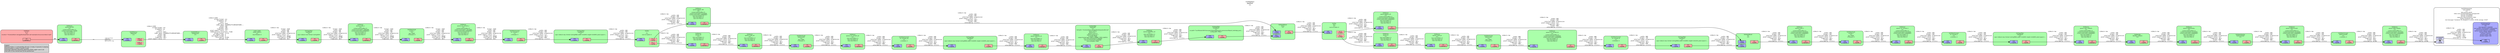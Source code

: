 digraph pipeline {
  rankdir=LR;
  fontname="sans";
  fontsize="10";
  labelloc=t;
  nodesep=.1;
  ranksep=.2;
  label="<GstPipeline>\npipeline0\n[>]";
  node [style="filled,rounded", shape=box, fontsize="9", fontname="sans", margin="0.0,0.0"];
  edge [labelfontsize="6", fontsize="9", fontname="monospace"];
  
  legend [
    pos="0,0!",
    margin="0.05,0.05",
    style="filled",
    label="Legend\lElement-States: [~] void-pending, [0] null, [-] ready, [=] paused, [>] playing\lPad-Activation: [-] none, [>] push, [<] pull\lPad-Flags: [b]locked, [f]lushing, [b]locking, [E]OS; upper-case is set\lPad-Task: [T] has started task, [t] has paused task\l",
  ];
  subgraph cluster_capsfilter4_0x9f42ed0 {
    fontname="Bitstream Vera Sans";
    fontsize="8";
    style="filled,rounded";
    color=black;
    label="GstCapsFilter\ncapsfilter4\n[>]\ncaps=video/x-raw, format=(string)RGB, width=(int)640, height=(int)640, pixel-aspect-r…";
    subgraph cluster_capsfilter4_0x9f42ed0_sink {
      label="";
      style="invis";
      capsfilter4_0x9f42ed0_sink_0x9f2d570 [color=black, fillcolor="#aaaaff", label="sink\n[>][bfb]", height="0.2", style="filled,solid"];
    }

    subgraph cluster_capsfilter4_0x9f42ed0_src {
      label="";
      style="invis";
      capsfilter4_0x9f42ed0_src_0x9f2d7c0 [color=black, fillcolor="#ffaaaa", label="src\n[>][bfb]", height="0.2", style="filled,solid"];
    }

    capsfilter4_0x9f42ed0_sink_0x9f2d570 -> capsfilter4_0x9f42ed0_src_0x9f2d7c0 [style="invis"];
    fillcolor="#aaffaa";
  }

  capsfilter4_0x9f42ed0_src_0x9f2d7c0 -> queue_user_callback_0x9f01030_sink_0x9f0dc70 [label="video/x-raw\l               width: 640\l              height: 640\l      interlace-mode: progressive\l  pixel-aspect-ratio: 1/1\l           framerate: 30/1\l              format: RGB\l         colorimetry: 1:1:5:1\l"]
  subgraph cluster_capsfilter3_0x9f42b90 {
    fontname="Bitstream Vera Sans";
    fontsize="8";
    style="filled,rounded";
    color=black;
    label="GstCapsFilter\ncapsfilter3\n[>]\ncaps=video/x-raw, format=(string)RGB, width=(int)800, height=(int)320, pixel-aspect-r…";
    subgraph cluster_capsfilter3_0x9f42b90_sink {
      label="";
      style="invis";
      capsfilter3_0x9f42b90_sink_0x9f2d0d0 [color=black, fillcolor="#aaaaff", label="sink\n[>][bfb]", height="0.2", style="filled,solid"];
    }

    subgraph cluster_capsfilter3_0x9f42b90_src {
      label="";
      style="invis";
      capsfilter3_0x9f42b90_src_0x9f2d320 [color=black, fillcolor="#ffaaaa", label="src\n[>][bfb]", height="0.2", style="filled,solid"];
    }

    capsfilter3_0x9f42b90_sink_0x9f2d0d0 -> capsfilter3_0x9f42b90_src_0x9f2d320 [style="invis"];
    fillcolor="#aaffaa";
  }

  capsfilter3_0x9f42b90_src_0x9f2d320 -> hm_0x9ed82c0_sink_1_0x9efa760 [label="video/x-raw\l               width: 800\l              height: 320\l      interlace-mode: progressive\l  pixel-aspect-ratio: 1/1\l           framerate: 30/1\l              format: RGB\l         colorimetry: 1:1:5:1\l"]
  subgraph cluster_capsfilter2_0x9f42850 {
    fontname="Bitstream Vera Sans";
    fontsize="8";
    style="filled,rounded";
    color=black;
    label="GstCapsFilter\ncapsfilter2\n[>]\ncaps=video/x-raw, format=(string)RGB, width=(int)640, height=(int)640, pixel-aspect-r…";
    subgraph cluster_capsfilter2_0x9f42850_sink {
      label="";
      style="invis";
      capsfilter2_0x9f42850_sink_0x9f2cc30 [color=black, fillcolor="#aaaaff", label="sink\n[>][bfb]", height="0.2", style="filled,solid"];
    }

    subgraph cluster_capsfilter2_0x9f42850_src {
      label="";
      style="invis";
      capsfilter2_0x9f42850_src_0x9f2ce80 [color=black, fillcolor="#ffaaaa", label="src\n[>][bfb]", height="0.2", style="filled,solid"];
    }

    capsfilter2_0x9f42850_sink_0x9f2cc30 -> capsfilter2_0x9f42850_src_0x9f2ce80 [style="invis"];
    fillcolor="#aaffaa";
  }

  capsfilter2_0x9f42850_src_0x9f2ce80 -> queue_hailonet_od_0x9d35680_sink_0x9edeee0 [label="video/x-raw\l               width: 640\l              height: 640\l      interlace-mode: progressive\l  pixel-aspect-ratio: 1/1\l           framerate: 30/1\l              format: RGB\l         colorimetry: 1:1:5:1\l"]
  subgraph cluster_capsfilter1_0x9f42510 {
    fontname="Bitstream Vera Sans";
    fontsize="8";
    style="filled,rounded";
    color=black;
    label="GstCapsFilter\ncapsfilter1\n[>]\ncaps=video/x-raw, format=(string)RGB, width=(int)640, height=(int)640, pixel-aspect-r…";
    subgraph cluster_capsfilter1_0x9f42510_sink {
      label="";
      style="invis";
      capsfilter1_0x9f42510_sink_0x9f2c790 [color=black, fillcolor="#aaaaff", label="sink\n[>][bfb]", height="0.2", style="filled,solid"];
    }

    subgraph cluster_capsfilter1_0x9f42510_src {
      label="";
      style="invis";
      capsfilter1_0x9f42510_src_0x9f2c9e0 [color=black, fillcolor="#ffaaaa", label="src\n[>][bfb]", height="0.2", style="filled,solid"];
    }

    capsfilter1_0x9f42510_sink_0x9f2c790 -> capsfilter1_0x9f42510_src_0x9f2c9e0 [style="invis"];
    fillcolor="#aaffaa";
  }

  capsfilter1_0x9f42510_src_0x9f2c9e0 -> t_0x9eca000_sink_0x9ec0770 [label="video/x-raw\l               width: 640\l              height: 640\l      interlace-mode: progressive\l  pixel-aspect-ratio: 1/1\l           framerate: 30/1\l              format: RGB\l         colorimetry: 1:1:5:1\l"]
  subgraph cluster_capsfilter0_0x9f421d0 {
    fontname="Bitstream Vera Sans";
    fontsize="8";
    style="filled,rounded";
    color=black;
    label="GstCapsFilter\ncapsfilter0\n[>]\ncaps=video/x-raw, format=(string)I420";
    subgraph cluster_capsfilter0_0x9f421d0_sink {
      label="";
      style="invis";
      capsfilter0_0x9f421d0_sink_0x9f2c2f0 [color=black, fillcolor="#aaaaff", label="sink\n[>][bfb]", height="0.2", style="filled,solid"];
    }

    subgraph cluster_capsfilter0_0x9f421d0_src {
      label="";
      style="invis";
      capsfilter0_0x9f421d0_src_0x9f2c540 [color=black, fillcolor="#ffaaaa", label="src\n[>][bfb]", height="0.2", style="filled,solid"];
    }

    capsfilter0_0x9f421d0_sink_0x9f2c2f0 -> capsfilter0_0x9f421d0_src_0x9f2c540 [style="invis"];
    fillcolor="#aaffaa";
  }

  capsfilter0_0x9f421d0_src_0x9f2c540 -> queue_scale_1_0x9d34480_sink_0x9d312f0 [label="video/x-raw\l              format: I420\l               width: 640\l              height: 360\l      interlace-mode: progressive\l  pixel-aspect-ratio: 1/1\l         chroma-site: mpeg2\l         colorimetry: bt709\l           framerate: 30/1\l"]
  subgraph cluster_hailo_display_0x9f3c180 {
    fontname="Bitstream Vera Sans";
    fontsize="8";
    style="filled,rounded";
    color=black;
    label="GstFPSDisplaySink\nhailo_display\n[>]\ntext-overlay=FALSE\nvideo-sink=(GstXvImageSink) xvimagesink0\nmax-fps=33.549904\nmin-fps=29.964204\nsignal-fps-measurements=TRUE\nframes-rendered=100\nlast-message=\"rendered: 95, dropped: 0, current: 29.98, average: 30.60\"";
    subgraph cluster_hailo_display_0x9f3c180_sink {
      label="";
      style="invis";
      _proxypad0_0x9f40050 [color=black, fillcolor="#ddddff", label="proxypad0\n[>][bfb]", height="0.2", style="filled,solid"];
    hailo_display_0x9f3c180_sink_0x9f3e050 -> _proxypad0_0x9f40050 [style=dashed, minlen=0]
      hailo_display_0x9f3c180_sink_0x9f3e050 [color=black, fillcolor="#ddddff", label="sink\n[>][bfb]", height="0.2", style="filled,solid"];
    }

    fillcolor="#ffffff";
    subgraph cluster_xvimagesink0_0x9f383d0 {
      fontname="Bitstream Vera Sans";
      fontsize="8";
      style="filled,rounded";
      color=black;
      label="GstXvImageSink\nxvimagesink0\n[>]\nmax-lateness=5000000\nlast-sample=((GstSample*) 0x9cee250)\nprocessing-deadline=15000000\ndevice-name=\"glamor textured video\"\ndouble-buffer=FALSE\ncolorkey=526352\nwindow-width=640\nwindow-height=640";
      subgraph cluster_xvimagesink0_0x9f383d0_sink {
        label="";
        style="invis";
        xvimagesink0_0x9f383d0_sink_0x9f2c0a0 [color=black, fillcolor="#aaaaff", label="sink\n[>][bfb]", height="0.2", style="filled,solid"];
      }

      fillcolor="#aaaaff";
    }

    _proxypad0_0x9f40050 -> xvimagesink0_0x9f383d0_sink_0x9f2c0a0 [label="video/x-raw\l               width: 640\l              height: 640\l      interlace-mode: progressive\l  pixel-aspect-ratio: 1/1\l           framerate: 30/1\l              format: YV12\l         colorimetry: bt709\l"]
  }

  subgraph cluster_queue_hailo_display_0x9f01930 {
    fontname="Bitstream Vera Sans";
    fontsize="8";
    style="filled,rounded";
    color=black;
    label="GstQueue\nqueue_hailo_display\n[>]\ncurrent-level-buffers=5\ncurrent-level-bytes=3072000\ncurrent-level-time=166666667\nmax-size-buffers=5\nmax-size-bytes=0\nmax-size-time=0";
    subgraph cluster_queue_hailo_display_0x9f01930_sink {
      label="";
      style="invis";
      queue_hailo_display_0x9f01930_sink_0x9f19a70 [color=black, fillcolor="#aaaaff", label="sink\n[>][bfb]", height="0.2", style="filled,solid"];
    }

    subgraph cluster_queue_hailo_display_0x9f01930_src {
      label="";
      style="invis";
      queue_hailo_display_0x9f01930_src_0x9f19cc0 [color=black, fillcolor="#ffaaaa", label="src\n[>][bfb][T]", height="0.2", style="filled,solid"];
    }

    queue_hailo_display_0x9f01930_sink_0x9f19a70 -> queue_hailo_display_0x9f01930_src_0x9f19cc0 [style="invis"];
    fillcolor="#aaffaa";
  }

  queue_hailo_display_0x9f01930_src_0x9f19cc0 -> hailo_display_0x9f3c180_sink_0x9f3e050 [label="video/x-raw\l               width: 640\l              height: 640\l      interlace-mode: progressive\l  pixel-aspect-ratio: 1/1\l           framerate: 30/1\l              format: YV12\l         colorimetry: bt709\l"]
  subgraph cluster_videoconvert0_0x9ebe870 {
    fontname="Bitstream Vera Sans";
    fontsize="8";
    style="filled,rounded";
    color=black;
    label="GstVideoConvert\nvideoconvert0\n[>]\nn-threads=3";
    subgraph cluster_videoconvert0_0x9ebe870_sink {
      label="";
      style="invis";
      videoconvert0_0x9ebe870_sink_0x9f195d0 [color=black, fillcolor="#aaaaff", label="sink\n[>][bfb]", height="0.2", style="filled,solid"];
    }

    subgraph cluster_videoconvert0_0x9ebe870_src {
      label="";
      style="invis";
      videoconvert0_0x9ebe870_src_0x9f19820 [color=black, fillcolor="#ffaaaa", label="src\n[>][bfb]", height="0.2", style="filled,solid"];
    }

    videoconvert0_0x9ebe870_sink_0x9f195d0 -> videoconvert0_0x9ebe870_src_0x9f19820 [style="invis"];
    fillcolor="#aaffaa";
  }

  videoconvert0_0x9ebe870_src_0x9f19820 -> queue_hailo_display_0x9f01930_sink_0x9f19a70 [label="video/x-raw\l               width: 640\l              height: 640\l      interlace-mode: progressive\l  pixel-aspect-ratio: 1/1\l           framerate: 30/1\l              format: YV12\l         colorimetry: bt709\l"]
  subgraph cluster_queue_videoconvert_0x9f01630 {
    fontname="Bitstream Vera Sans";
    fontsize="8";
    style="filled,rounded";
    color=black;
    label="GstQueue\nqueue_videoconvert\n[>]\ncurrent-level-buffers=5\ncurrent-level-bytes=6144000\ncurrent-level-time=166666667\nmax-size-buffers=5\nmax-size-bytes=0\nmax-size-time=0";
    subgraph cluster_queue_videoconvert_0x9f01630_sink {
      label="";
      style="invis";
      queue_videoconvert_0x9f01630_sink_0x9f19130 [color=black, fillcolor="#aaaaff", label="sink\n[>][bfb]", height="0.2", style="filled,solid"];
    }

    subgraph cluster_queue_videoconvert_0x9f01630_src {
      label="";
      style="invis";
      queue_videoconvert_0x9f01630_src_0x9f19380 [color=black, fillcolor="#ffaaaa", label="src\n[>][bfb][T]", height="0.2", style="filled,solid"];
    }

    queue_videoconvert_0x9f01630_sink_0x9f19130 -> queue_videoconvert_0x9f01630_src_0x9f19380 [style="invis"];
    fillcolor="#aaffaa";
  }

  queue_videoconvert_0x9f01630_src_0x9f19380 -> videoconvert0_0x9ebe870_sink_0x9f195d0 [label="video/x-raw\l               width: 640\l              height: 640\l      interlace-mode: progressive\l  pixel-aspect-ratio: 1/1\l           framerate: 30/1\l              format: RGB\l         colorimetry: 1:1:5:1\l"]
  subgraph cluster_hailooverlay0_0x9f26320 {
    fontname="Bitstream Vera Sans";
    fontsize="8";
    style="filled,rounded";
    color=black;
    label="GstHailoOverlay\nhailooverlay0\n[>]";
    subgraph cluster_hailooverlay0_0x9f26320_sink {
      label="";
      style="invis";
      hailooverlay0_0x9f26320_sink_0x9f18c90 [color=black, fillcolor="#aaaaff", label="sink\n[>][bfb]", height="0.2", style="filled,solid"];
    }

    subgraph cluster_hailooverlay0_0x9f26320_src {
      label="";
      style="invis";
      hailooverlay0_0x9f26320_src_0x9f18ee0 [color=black, fillcolor="#ffaaaa", label="src\n[>][bfb]", height="0.2", style="filled,solid"];
    }

    hailooverlay0_0x9f26320_sink_0x9f18c90 -> hailooverlay0_0x9f26320_src_0x9f18ee0 [style="invis"];
    fillcolor="#aaffaa";
  }

  hailooverlay0_0x9f26320_src_0x9f18ee0 -> queue_videoconvert_0x9f01630_sink_0x9f19130 [label="video/x-raw\l               width: 640\l              height: 640\l      interlace-mode: progressive\l  pixel-aspect-ratio: 1/1\l           framerate: 30/1\l              format: RGB\l         colorimetry: 1:1:5:1\l"]
  subgraph cluster_queue_hailooverlay_0x9f01330 {
    fontname="Bitstream Vera Sans";
    fontsize="8";
    style="filled,rounded";
    color=black;
    label="GstQueue\nqueue_hailooverlay\n[>]\ncurrent-level-buffers=5\ncurrent-level-bytes=6144000\ncurrent-level-time=166666667\nmax-size-buffers=5\nmax-size-bytes=0\nmax-size-time=0";
    subgraph cluster_queue_hailooverlay_0x9f01330_sink {
      label="";
      style="invis";
      queue_hailooverlay_0x9f01330_sink_0x9f187f0 [color=black, fillcolor="#aaaaff", label="sink\n[>][bfb]", height="0.2", style="filled,solid"];
    }

    subgraph cluster_queue_hailooverlay_0x9f01330_src {
      label="";
      style="invis";
      queue_hailooverlay_0x9f01330_src_0x9f18a40 [color=black, fillcolor="#ffaaaa", label="src\n[>][bfb][T]", height="0.2", style="filled,solid"];
    }

    queue_hailooverlay_0x9f01330_sink_0x9f187f0 -> queue_hailooverlay_0x9f01330_src_0x9f18a40 [style="invis"];
    fillcolor="#aaffaa";
  }

  queue_hailooverlay_0x9f01330_src_0x9f18a40 -> hailooverlay0_0x9f26320_sink_0x9f18c90 [label="video/x-raw\l               width: 640\l              height: 640\l      interlace-mode: progressive\l  pixel-aspect-ratio: 1/1\l           framerate: 30/1\l              format: RGB\l         colorimetry: 1:1:5:1\l"]
  subgraph cluster_identity_callback_0x9f1c140 {
    fontname="Bitstream Vera Sans";
    fontsize="8";
    style="filled,rounded";
    color=black;
    label="GstIdentity\nidentity_callback\n[>]";
    subgraph cluster_identity_callback_0x9f1c140_sink {
      label="";
      style="invis";
      identity_callback_0x9f1c140_sink_0x9f18350 [color=black, fillcolor="#aaaaff", label="sink\n[>][bfb]", height="0.2", style="filled,solid"];
    }

    subgraph cluster_identity_callback_0x9f1c140_src {
      label="";
      style="invis";
      identity_callback_0x9f1c140_src_0x9f185a0 [color=black, fillcolor="#ffaaaa", label="src\n[>][bfb]", height="0.2", style="filled,solid"];
    }

    identity_callback_0x9f1c140_sink_0x9f18350 -> identity_callback_0x9f1c140_src_0x9f185a0 [style="invis"];
    fillcolor="#aaffaa";
  }

  identity_callback_0x9f1c140_src_0x9f185a0 -> queue_hailooverlay_0x9f01330_sink_0x9f187f0 [label="video/x-raw\l               width: 640\l              height: 640\l      interlace-mode: progressive\l  pixel-aspect-ratio: 1/1\l           framerate: 30/1\l              format: RGB\l         colorimetry: 1:1:5:1\l"]
  subgraph cluster_queue_user_callback_0x9f01030 {
    fontname="Bitstream Vera Sans";
    fontsize="8";
    style="filled,rounded";
    color=black;
    label="GstQueue\nqueue_user_callback\n[>]\ncurrent-level-buffers=5\ncurrent-level-bytes=6144000\ncurrent-level-time=166666667\nmax-size-buffers=5\nmax-size-bytes=0\nmax-size-time=0";
    subgraph cluster_queue_user_callback_0x9f01030_sink {
      label="";
      style="invis";
      queue_user_callback_0x9f01030_sink_0x9f0dc70 [color=black, fillcolor="#aaaaff", label="sink\n[>][bfb]", height="0.2", style="filled,solid"];
    }

    subgraph cluster_queue_user_callback_0x9f01030_src {
      label="";
      style="invis";
      queue_user_callback_0x9f01030_src_0x9f18100 [color=black, fillcolor="#ffaaaa", label="src\n[>][bfb][T]", height="0.2", style="filled,solid"];
    }

    queue_user_callback_0x9f01030_sink_0x9f0dc70 -> queue_user_callback_0x9f01030_src_0x9f18100 [style="invis"];
    fillcolor="#aaffaa";
  }

  queue_user_callback_0x9f01030_src_0x9f18100 -> identity_callback_0x9f1c140_sink_0x9f18350 [label="video/x-raw\l               width: 640\l              height: 640\l      interlace-mode: progressive\l  pixel-aspect-ratio: 1/1\l           framerate: 30/1\l              format: RGB\l         colorimetry: 1:1:5:1\l"]
  subgraph cluster_src_convert_2_0x9ebe390 {
    fontname="Bitstream Vera Sans";
    fontsize="8";
    style="filled,rounded";
    color=black;
    label="GstVideoConvert\nsrc_convert_2\n[>]\nn-threads=3";
    subgraph cluster_src_convert_2_0x9ebe390_sink {
      label="";
      style="invis";
      src_convert_2_0x9ebe390_sink_0x9f0d7d0 [color=black, fillcolor="#aaaaff", label="sink\n[>][bfb]", height="0.2", style="filled,solid"];
    }

    subgraph cluster_src_convert_2_0x9ebe390_src {
      label="";
      style="invis";
      src_convert_2_0x9ebe390_src_0x9f0da20 [color=black, fillcolor="#ffaaaa", label="src\n[>][bfb]", height="0.2", style="filled,solid"];
    }

    src_convert_2_0x9ebe390_sink_0x9f0d7d0 -> src_convert_2_0x9ebe390_src_0x9f0da20 [style="invis"];
    fillcolor="#aaffaa";
  }

  src_convert_2_0x9ebe390_src_0x9f0da20 -> capsfilter4_0x9f42ed0_sink_0x9f2d570 [label="video/x-raw\l               width: 640\l              height: 640\l      interlace-mode: progressive\l  pixel-aspect-ratio: 1/1\l           framerate: 30/1\l              format: RGB\l         colorimetry: 1:1:5:1\l"]
  subgraph cluster_queue_src_convert_2_0x9f00d30 {
    fontname="Bitstream Vera Sans";
    fontsize="8";
    style="filled,rounded";
    color=black;
    label="GstQueue\nqueue_src_convert_2\n[>]\ncurrent-level-buffers=5\ncurrent-level-bytes=6144000\ncurrent-level-time=166666667\nmax-size-buffers=5\nmax-size-bytes=0\nmax-size-time=0";
    subgraph cluster_queue_src_convert_2_0x9f00d30_sink {
      label="";
      style="invis";
      queue_src_convert_2_0x9f00d30_sink_0x9f0d330 [color=black, fillcolor="#aaaaff", label="sink\n[>][bfb]", height="0.2", style="filled,solid"];
    }

    subgraph cluster_queue_src_convert_2_0x9f00d30_src {
      label="";
      style="invis";
      queue_src_convert_2_0x9f00d30_src_0x9f0d580 [color=black, fillcolor="#ffaaaa", label="src\n[>][bfb][T]", height="0.2", style="filled,solid"];
    }

    queue_src_convert_2_0x9f00d30_sink_0x9f0d330 -> queue_src_convert_2_0x9f00d30_src_0x9f0d580 [style="invis"];
    fillcolor="#aaffaa";
  }

  queue_src_convert_2_0x9f00d30_src_0x9f0d580 -> src_convert_2_0x9ebe390_sink_0x9f0d7d0 [label="video/x-raw\l               width: 640\l              height: 640\l      interlace-mode: progressive\l  pixel-aspect-ratio: 1/1\l           framerate: 30/1\l              format: RGB\l         colorimetry: 1:1:5:1\l"]
  subgraph cluster_vscale_2_0x9ebdeb0 {
    fontname="Bitstream Vera Sans";
    fontsize="8";
    style="filled,rounded";
    color=black;
    label="GstVideoScale\nvscale_2\n[>]\nqos=TRUE\nn-threads=2";
    subgraph cluster_vscale_2_0x9ebdeb0_sink {
      label="";
      style="invis";
      vscale_2_0x9ebdeb0_sink_0x9f0ce90 [color=black, fillcolor="#aaaaff", label="sink\n[>][bfb]", height="0.2", style="filled,solid"];
    }

    subgraph cluster_vscale_2_0x9ebdeb0_src {
      label="";
      style="invis";
      vscale_2_0x9ebdeb0_src_0x9f0d0e0 [color=black, fillcolor="#ffaaaa", label="src\n[>][bfb]", height="0.2", style="filled,solid"];
    }

    vscale_2_0x9ebdeb0_sink_0x9f0ce90 -> vscale_2_0x9ebdeb0_src_0x9f0d0e0 [style="invis"];
    fillcolor="#aaffaa";
  }

  vscale_2_0x9ebdeb0_src_0x9f0d0e0 -> queue_src_convert_2_0x9f00d30_sink_0x9f0d330 [label="video/x-raw\l               width: 640\l              height: 640\l      interlace-mode: progressive\l  pixel-aspect-ratio: 1/1\l           framerate: 30/1\l              format: RGB\l         colorimetry: 1:1:5:1\l"]
  subgraph cluster_queue_scale_2_0x9f00a30 {
    fontname="Bitstream Vera Sans";
    fontsize="8";
    style="filled,rounded";
    color=black;
    label="GstQueue\nqueue_scale_2\n[>]\ncurrent-level-buffers=5\ncurrent-level-bytes=6144000\ncurrent-level-time=166666667\nmax-size-buffers=5\nmax-size-bytes=0\nmax-size-time=0";
    subgraph cluster_queue_scale_2_0x9f00a30_sink {
      label="";
      style="invis";
      queue_scale_2_0x9f00a30_sink_0x9f0c9f0 [color=black, fillcolor="#aaaaff", label="sink\n[>][bfb]", height="0.2", style="filled,solid"];
    }

    subgraph cluster_queue_scale_2_0x9f00a30_src {
      label="";
      style="invis";
      queue_scale_2_0x9f00a30_src_0x9f0cc40 [color=black, fillcolor="#ffaaaa", label="src\n[>][bfb][T]", height="0.2", style="filled,solid"];
    }

    queue_scale_2_0x9f00a30_sink_0x9f0c9f0 -> queue_scale_2_0x9f00a30_src_0x9f0cc40 [style="invis"];
    fillcolor="#aaffaa";
  }

  queue_scale_2_0x9f00a30_src_0x9f0cc40 -> vscale_2_0x9ebdeb0_sink_0x9f0ce90 [label="video/x-raw\l               width: 640\l              height: 640\l      interlace-mode: progressive\l  pixel-aspect-ratio: 1/1\l           framerate: 30/1\l              format: RGB\l         colorimetry: 1:1:5:1\l"]
  subgraph cluster_src_convert_ld_0x9ebd9d0 {
    fontname="Bitstream Vera Sans";
    fontsize="8";
    style="filled,rounded";
    color=black;
    label="GstVideoConvert\nsrc_convert_ld\n[>]\nn-threads=3";
    subgraph cluster_src_convert_ld_0x9ebd9d0_sink {
      label="";
      style="invis";
      src_convert_ld_0x9ebd9d0_sink_0x9f0c550 [color=black, fillcolor="#aaaaff", label="sink\n[>][bfb]", height="0.2", style="filled,solid"];
    }

    subgraph cluster_src_convert_ld_0x9ebd9d0_src {
      label="";
      style="invis";
      src_convert_ld_0x9ebd9d0_src_0x9f0c7a0 [color=black, fillcolor="#ffaaaa", label="src\n[>][bfb]", height="0.2", style="filled,solid"];
    }

    src_convert_ld_0x9ebd9d0_sink_0x9f0c550 -> src_convert_ld_0x9ebd9d0_src_0x9f0c7a0 [style="invis"];
    fillcolor="#aaffaa";
  }

  src_convert_ld_0x9ebd9d0_src_0x9f0c7a0 -> capsfilter3_0x9f42b90_sink_0x9f2d0d0 [label="video/x-raw\l               width: 800\l              height: 320\l      interlace-mode: progressive\l  pixel-aspect-ratio: 1/1\l           framerate: 30/1\l              format: RGB\l         colorimetry: 1:1:5:1\l"]
  subgraph cluster_queue_src_convert_ld_0x9f00730 {
    fontname="Bitstream Vera Sans";
    fontsize="8";
    style="filled,rounded";
    color=black;
    label="GstQueue\nqueue_src_convert_ld\n[>]\ncurrent-level-buffers=3\ncurrent-level-bytes=2304000\ncurrent-level-time=100000000\nmax-size-buffers=3\nmax-size-bytes=0\nmax-size-time=0";
    subgraph cluster_queue_src_convert_ld_0x9f00730_sink {
      label="";
      style="invis";
      queue_src_convert_ld_0x9f00730_sink_0x9f0c0b0 [color=black, fillcolor="#aaaaff", label="sink\n[>][bfb]", height="0.2", style="filled,solid"];
    }

    subgraph cluster_queue_src_convert_ld_0x9f00730_src {
      label="";
      style="invis";
      queue_src_convert_ld_0x9f00730_src_0x9f0c300 [color=black, fillcolor="#ffaaaa", label="src\n[>][bfb][T]", height="0.2", style="filled,solid"];
    }

    queue_src_convert_ld_0x9f00730_sink_0x9f0c0b0 -> queue_src_convert_ld_0x9f00730_src_0x9f0c300 [style="invis"];
    fillcolor="#aaffaa";
  }

  queue_src_convert_ld_0x9f00730_src_0x9f0c300 -> src_convert_ld_0x9ebd9d0_sink_0x9f0c550 [label="video/x-raw\l               width: 800\l              height: 320\l      interlace-mode: progressive\l  pixel-aspect-ratio: 1/1\l           framerate: 30/1\l              format: RGB\l         colorimetry: 1:1:5:1\l"]
  subgraph cluster_videoscale1_0x9ebd4f0 {
    fontname="Bitstream Vera Sans";
    fontsize="8";
    style="filled,rounded";
    color=black;
    label="GstVideoScale\nvideoscale1\n[>]\nqos=TRUE\nn-threads=2";
    subgraph cluster_videoscale1_0x9ebd4f0_sink {
      label="";
      style="invis";
      videoscale1_0x9ebd4f0_sink_0x9efb9e0 [color=black, fillcolor="#aaaaff", label="sink\n[>][bfb]", height="0.2", style="filled,solid"];
    }

    subgraph cluster_videoscale1_0x9ebd4f0_src {
      label="";
      style="invis";
      videoscale1_0x9ebd4f0_src_0x9efbc30 [color=black, fillcolor="#ffaaaa", label="src\n[>][bfb]", height="0.2", style="filled,solid"];
    }

    videoscale1_0x9ebd4f0_sink_0x9efb9e0 -> videoscale1_0x9ebd4f0_src_0x9efbc30 [style="invis"];
    fillcolor="#aaffaa";
  }

  videoscale1_0x9ebd4f0_src_0x9efbc30 -> queue_src_convert_ld_0x9f00730_sink_0x9f0c0b0 [label="video/x-raw\l               width: 800\l              height: 320\l      interlace-mode: progressive\l  pixel-aspect-ratio: 1/1\l           framerate: 30/1\l              format: RGB\l         colorimetry: 1:1:5:1\l"]
  subgraph cluster_queue_scale_ld_0x9f00430 {
    fontname="Bitstream Vera Sans";
    fontsize="8";
    style="filled,rounded";
    color=black;
    label="GstQueue\nqueue_scale_ld\n[>]\nmax-size-buffers=3\nmax-size-bytes=0\nmax-size-time=0";
    subgraph cluster_queue_scale_ld_0x9f00430_sink {
      label="";
      style="invis";
      queue_scale_ld_0x9f00430_sink_0x9efb540 [color=black, fillcolor="#aaaaff", label="sink\n[>][bfb]", height="0.2", style="filled,solid"];
    }

    subgraph cluster_queue_scale_ld_0x9f00430_src {
      label="";
      style="invis";
      queue_scale_ld_0x9f00430_src_0x9efb790 [color=black, fillcolor="#ffaaaa", label="src\n[>][bfb][T]", height="0.2", style="filled,solid"];
    }

    queue_scale_ld_0x9f00430_sink_0x9efb540 -> queue_scale_ld_0x9f00430_src_0x9efb790 [style="invis"];
    fillcolor="#aaffaa";
  }

  queue_scale_ld_0x9f00430_src_0x9efb790 -> videoscale1_0x9ebd4f0_sink_0x9efb9e0 [label="video/x-raw\l               width: 640\l              height: 640\l      interlace-mode: progressive\l  pixel-aspect-ratio: 1/1\l           framerate: 30/1\l              format: RGB\l         colorimetry: 1:1:5:1\l"]
  subgraph cluster_queue_ld_0x9f00130 {
    fontname="Bitstream Vera Sans";
    fontsize="8";
    style="filled,rounded";
    color=black;
    label="GstQueue\nqueue_ld\n[>]\nmax-size-buffers=3\nmax-size-bytes=0\nmax-size-time=0";
    subgraph cluster_queue_ld_0x9f00130_sink {
      label="";
      style="invis";
      queue_ld_0x9f00130_sink_0x9efb0a0 [color=black, fillcolor="#aaaaff", label="sink\n[>][bfb]", height="0.2", style="filled,solid"];
    }

    subgraph cluster_queue_ld_0x9f00130_src {
      label="";
      style="invis";
      queue_ld_0x9f00130_src_0x9efb2f0 [color=black, fillcolor="#ffaaaa", label="src\n[>][bfb][T]", height="0.2", style="filled,solid"];
    }

    queue_ld_0x9f00130_sink_0x9efb0a0 -> queue_ld_0x9f00130_src_0x9efb2f0 [style="invis"];
    fillcolor="#aaffaa";
  }

  queue_ld_0x9f00130_src_0x9efb2f0 -> queue_scale_ld_0x9f00430_sink_0x9efb540 [label="video/x-raw\l               width: 640\l              height: 640\l      interlace-mode: progressive\l  pixel-aspect-ratio: 1/1\l           framerate: 30/1\l              format: RGB\l         colorimetry: 1:1:5:1\l"]
  subgraph cluster_queue_bypass_LD_0x9d35c80 {
    fontname="Bitstream Vera Sans";
    fontsize="8";
    style="filled,rounded";
    color=black;
    label="GstQueue\nqueue_bypass_LD\n[>]\ncurrent-level-buffers=5\ncurrent-level-bytes=6144000\ncurrent-level-time=166666667\nmax-size-buffers=5\nmax-size-bytes=0\nmax-size-time=0";
    subgraph cluster_queue_bypass_LD_0x9d35c80_sink {
      label="";
      style="invis";
      queue_bypass_LD_0x9d35c80_sink_0x9efac00 [color=black, fillcolor="#aaaaff", label="sink\n[>][bfb]", height="0.2", style="filled,solid"];
    }

    subgraph cluster_queue_bypass_LD_0x9d35c80_src {
      label="";
      style="invis";
      queue_bypass_LD_0x9d35c80_src_0x9efae50 [color=black, fillcolor="#ffaaaa", label="src\n[>][bfb][T]", height="0.2", style="filled,solid"];
    }

    queue_bypass_LD_0x9d35c80_sink_0x9efac00 -> queue_bypass_LD_0x9d35c80_src_0x9efae50 [style="invis"];
    fillcolor="#aaffaa";
  }

  queue_bypass_LD_0x9d35c80_src_0x9efae50 -> hm_0x9ed82c0_sink_0_0x9efa510 [label="video/x-raw\l               width: 640\l              height: 640\l      interlace-mode: progressive\l  pixel-aspect-ratio: 1/1\l           framerate: 30/1\l              format: RGB\l         colorimetry: 1:1:5:1\l"]
  subgraph cluster_hm_0x9ed82c0 {
    fontname="Bitstream Vera Sans";
    fontsize="8";
    style="filled,rounded";
    color=black;
    label="GstHailoMuxer\nhm\n[>]";
    subgraph cluster_hm_0x9ed82c0_sink {
      label="";
      style="invis";
      hm_0x9ed82c0_sink_0_0x9efa510 [color=black, fillcolor="#aaaaff", label="sink_0\n[>][bfb]", height="0.2", style="filled,solid"];
      hm_0x9ed82c0_sink_1_0x9efa760 [color=black, fillcolor="#aaaaff", label="sink_1\n[>][bfb]", height="0.2", style="filled,solid"];
    }

    subgraph cluster_hm_0x9ed82c0_src {
      label="";
      style="invis";
      hm_0x9ed82c0_src_0x9efa9b0 [color=black, fillcolor="#ffaaaa", label="src\n[>][bfb]", height="0.2", style="filled,solid"];
    }

    hm_0x9ed82c0_sink_0_0x9efa510 -> hm_0x9ed82c0_src_0x9efa9b0 [style="invis"];
    fillcolor="#aaffaa";
  }

  hm_0x9ed82c0_src_0x9efa9b0 -> queue_scale_2_0x9f00a30_sink_0x9f0c9f0 [label="video/x-raw\l               width: 640\l              height: 640\l      interlace-mode: progressive\l  pixel-aspect-ratio: 1/1\l           framerate: 30/1\l              format: RGB\l         colorimetry: 1:1:5:1\l"]
  subgraph cluster_thm_0x9eca150 {
    fontname="Bitstream Vera Sans";
    fontsize="8";
    style="filled,rounded";
    color=black;
    label="GstTee\nthm\n[>]\nnum-src-pads=2";
    subgraph cluster_thm_0x9eca150_sink {
      label="";
      style="invis";
      thm_0x9eca150_sink_0x9efa2c0 [color=black, fillcolor="#aaaaff", label="sink\n[>][bfb]", height="0.2", style="filled,solid"];
    }

    subgraph cluster_thm_0x9eca150_src {
      label="";
      style="invis";
      thm_0x9eca150_src_0_0x9f40760 [color=black, fillcolor="#ffaaaa", label="src_0\n[>][bfb]", height="0.2", style="filled,dashed"];
      thm_0x9eca150_src_1_0x9f409c0 [color=black, fillcolor="#ffaaaa", label="src_1\n[>][bfb]", height="0.2", style="filled,dashed"];
    }

    thm_0x9eca150_sink_0x9efa2c0 -> thm_0x9eca150_src_0_0x9f40760 [style="invis"];
    fillcolor="#aaffaa";
  }

  thm_0x9eca150_src_0_0x9f40760 -> queue_bypass_LD_0x9d35c80_sink_0x9efac00 [label="video/x-raw\l               width: 640\l              height: 640\l      interlace-mode: progressive\l  pixel-aspect-ratio: 1/1\l           framerate: 30/1\l              format: RGB\l         colorimetry: 1:1:5:1\l"]
  thm_0x9eca150_src_1_0x9f409c0 -> queue_ld_0x9f00130_sink_0x9efb0a0 [label="video/x-raw\l               width: 640\l              height: 640\l      interlace-mode: progressive\l  pixel-aspect-ratio: 1/1\l           framerate: 30/1\l              format: RGB\l         colorimetry: 1:1:5:1\l"]
  subgraph cluster_hailofilter0_0x9f04120 {
    fontname="Bitstream Vera Sans";
    fontsize="8";
    style="filled,rounded";
    color=black;
    label="GstHailofilter\nhailofilter0\n[>]\nso-path=\"/usr/lib/aarch64-linux-gnu/hailo/tappas/post_processes/libyolo_hailortpp_post.…\nconfig-path=\"NULL\"";
    subgraph cluster_hailofilter0_0x9f04120_sink {
      label="";
      style="invis";
      hailofilter0_0x9f04120_sink_0x9edfcc0 [color=black, fillcolor="#aaaaff", label="sink\n[>][bfb]", height="0.2", style="filled,solid"];
    }

    subgraph cluster_hailofilter0_0x9f04120_src {
      label="";
      style="invis";
      hailofilter0_0x9f04120_src_0x9efa070 [color=black, fillcolor="#ffaaaa", label="src\n[>][bfb]", height="0.2", style="filled,solid"];
    }

    hailofilter0_0x9f04120_sink_0x9edfcc0 -> hailofilter0_0x9f04120_src_0x9efa070 [style="invis"];
    fillcolor="#aaffaa";
  }

  hailofilter0_0x9f04120_src_0x9efa070 -> hmux_0x9ed8090_sink_1_0x9ec0c10 [label="video/x-raw\l               width: 640\l              height: 640\l      interlace-mode: progressive\l  pixel-aspect-ratio: 1/1\l           framerate: 30/1\l              format: RGB\l         colorimetry: 1:1:5:1\l"]
  subgraph cluster_queue_hailofilter_od_0x9d35980 {
    fontname="Bitstream Vera Sans";
    fontsize="8";
    style="filled,rounded";
    color=black;
    label="GstQueue\nqueue_hailofilter_od\n[>]\nmax-size-buffers=3\nmax-size-bytes=0\nmax-size-time=0";
    subgraph cluster_queue_hailofilter_od_0x9d35980_sink {
      label="";
      style="invis";
      queue_hailofilter_od_0x9d35980_sink_0x9edf820 [color=black, fillcolor="#aaaaff", label="sink\n[>][bfb]", height="0.2", style="filled,solid"];
    }

    subgraph cluster_queue_hailofilter_od_0x9d35980_src {
      label="";
      style="invis";
      queue_hailofilter_od_0x9d35980_src_0x9edfa70 [color=black, fillcolor="#ffaaaa", label="src\n[>][bfb][T]", height="0.2", style="filled,solid"];
    }

    queue_hailofilter_od_0x9d35980_sink_0x9edf820 -> queue_hailofilter_od_0x9d35980_src_0x9edfa70 [style="invis"];
    fillcolor="#aaffaa";
  }

  queue_hailofilter_od_0x9d35980_src_0x9edfa70 -> hailofilter0_0x9f04120_sink_0x9edfcc0 [label="video/x-raw\l               width: 640\l              height: 640\l      interlace-mode: progressive\l  pixel-aspect-ratio: 1/1\l           framerate: 30/1\l              format: RGB\l         colorimetry: 1:1:5:1\l"]
  subgraph cluster_hailonet0_0x9d4a5a0 {
    fontname="Bitstream Vera Sans";
    fontsize="8";
    style="filled,rounded";
    color=black;
    label="GstHailoNet\nhailonet0\n[>]\nhef-path=\"/home/william-stengg/Desktop/yolov8m.hef\"\nbatch-size=2\ndevice-id=\"\"\ndevice-count=0\nvdevice-group-id=\"\"\nis-active=TRUE\noutput-format-type=HAILO_FORMAT_TYPE_FLOAT32\nnms-score-threshold=0.300000\nnms-iou-threshold=0.450000\nforce-writable=TRUE";
    subgraph cluster_hailonet0_0x9d4a5a0_sink {
      label="";
      style="invis";
      hailonet0_0x9d4a5a0_sink_0x9edf380 [color=black, fillcolor="#aaaaff", label="sink\n[>][bfb]", height="0.2", style="filled,solid"];
    }

    subgraph cluster_hailonet0_0x9d4a5a0_src {
      label="";
      style="invis";
      hailonet0_0x9d4a5a0_src_0x9edf5d0 [color=black, fillcolor="#ffaaaa", label="src\n[>][bfb]", height="0.2", style="filled,solid"];
    }

    hailonet0_0x9d4a5a0_sink_0x9edf380 -> hailonet0_0x9d4a5a0_src_0x9edf5d0 [style="invis"];
    fillcolor="#aaffaa";
  }

  hailonet0_0x9d4a5a0_src_0x9edf5d0 -> queue_hailofilter_od_0x9d35980_sink_0x9edf820 [label="video/x-raw\l               width: 640\l              height: 640\l      interlace-mode: progressive\l  pixel-aspect-ratio: 1/1\l           framerate: 30/1\l              format: RGB\l         colorimetry: 1:1:5:1\l"]
  subgraph cluster_queue_hailonet_od_0x9d35680 {
    fontname="Bitstream Vera Sans";
    fontsize="8";
    style="filled,rounded";
    color=black;
    label="GstQueue\nqueue_hailonet_od\n[>]\nmax-size-buffers=3\nmax-size-bytes=0\nmax-size-time=0";
    subgraph cluster_queue_hailonet_od_0x9d35680_sink {
      label="";
      style="invis";
      queue_hailonet_od_0x9d35680_sink_0x9edeee0 [color=black, fillcolor="#aaaaff", label="sink\n[>][bfb]", height="0.2", style="filled,solid"];
    }

    subgraph cluster_queue_hailonet_od_0x9d35680_src {
      label="";
      style="invis";
      queue_hailonet_od_0x9d35680_src_0x9edf130 [color=black, fillcolor="#ffaaaa", label="src\n[>][bfb][T]", height="0.2", style="filled,solid"];
    }

    queue_hailonet_od_0x9d35680_sink_0x9edeee0 -> queue_hailonet_od_0x9d35680_src_0x9edf130 [style="invis"];
    fillcolor="#aaffaa";
  }

  queue_hailonet_od_0x9d35680_src_0x9edf130 -> hailonet0_0x9d4a5a0_sink_0x9edf380 [label="video/x-raw\l               width: 640\l              height: 640\l      interlace-mode: progressive\l  pixel-aspect-ratio: 1/1\l           framerate: 30/1\l              format: RGB\l         colorimetry: 1:1:5:1\l"]
  subgraph cluster_src_convert_od_0x9ebd010 {
    fontname="Bitstream Vera Sans";
    fontsize="8";
    style="filled,rounded";
    color=black;
    label="GstVideoConvert\nsrc_convert_od\n[>]\nn-threads=3";
    subgraph cluster_src_convert_od_0x9ebd010_sink {
      label="";
      style="invis";
      src_convert_od_0x9ebd010_sink_0x9edea40 [color=black, fillcolor="#aaaaff", label="sink\n[>][bfb]", height="0.2", style="filled,solid"];
    }

    subgraph cluster_src_convert_od_0x9ebd010_src {
      label="";
      style="invis";
      src_convert_od_0x9ebd010_src_0x9edec90 [color=black, fillcolor="#ffaaaa", label="src\n[>][bfb]", height="0.2", style="filled,solid"];
    }

    src_convert_od_0x9ebd010_sink_0x9edea40 -> src_convert_od_0x9ebd010_src_0x9edec90 [style="invis"];
    fillcolor="#aaffaa";
  }

  src_convert_od_0x9ebd010_src_0x9edec90 -> capsfilter2_0x9f42850_sink_0x9f2cc30 [label="video/x-raw\l               width: 640\l              height: 640\l      interlace-mode: progressive\l  pixel-aspect-ratio: 1/1\l           framerate: 30/1\l              format: RGB\l         colorimetry: 1:1:5:1\l"]
  subgraph cluster_queue_src_convert_od_0x9d35380 {
    fontname="Bitstream Vera Sans";
    fontsize="8";
    style="filled,rounded";
    color=black;
    label="GstQueue\nqueue_src_convert_od\n[>]\nmax-size-buffers=3\nmax-size-bytes=0\nmax-size-time=0";
    subgraph cluster_queue_src_convert_od_0x9d35380_sink {
      label="";
      style="invis";
      queue_src_convert_od_0x9d35380_sink_0x9ede5a0 [color=black, fillcolor="#aaaaff", label="sink\n[>][bfb]", height="0.2", style="filled,solid"];
    }

    subgraph cluster_queue_src_convert_od_0x9d35380_src {
      label="";
      style="invis";
      queue_src_convert_od_0x9d35380_src_0x9ede7f0 [color=black, fillcolor="#ffaaaa", label="src\n[>][bfb][T]", height="0.2", style="filled,solid"];
    }

    queue_src_convert_od_0x9d35380_sink_0x9ede5a0 -> queue_src_convert_od_0x9d35380_src_0x9ede7f0 [style="invis"];
    fillcolor="#aaffaa";
  }

  queue_src_convert_od_0x9d35380_src_0x9ede7f0 -> src_convert_od_0x9ebd010_sink_0x9edea40 [label="video/x-raw\l               width: 640\l              height: 640\l      interlace-mode: progressive\l  pixel-aspect-ratio: 1/1\l           framerate: 30/1\l              format: RGB\l         colorimetry: 1:1:5:1\l"]
  subgraph cluster_videoscale0_0x9ebcb30 {
    fontname="Bitstream Vera Sans";
    fontsize="8";
    style="filled,rounded";
    color=black;
    label="GstVideoScale\nvideoscale0\n[>]\nqos=TRUE\nn-threads=2";
    subgraph cluster_videoscale0_0x9ebcb30_sink {
      label="";
      style="invis";
      videoscale0_0x9ebcb30_sink_0x9ede100 [color=black, fillcolor="#aaaaff", label="sink\n[>][bfb]", height="0.2", style="filled,solid"];
    }

    subgraph cluster_videoscale0_0x9ebcb30_src {
      label="";
      style="invis";
      videoscale0_0x9ebcb30_src_0x9ede350 [color=black, fillcolor="#ffaaaa", label="src\n[>][bfb]", height="0.2", style="filled,solid"];
    }

    videoscale0_0x9ebcb30_sink_0x9ede100 -> videoscale0_0x9ebcb30_src_0x9ede350 [style="invis"];
    fillcolor="#aaffaa";
  }

  videoscale0_0x9ebcb30_src_0x9ede350 -> queue_src_convert_od_0x9d35380_sink_0x9ede5a0 [label="video/x-raw\l               width: 640\l              height: 640\l      interlace-mode: progressive\l  pixel-aspect-ratio: 1/1\l           framerate: 30/1\l              format: RGB\l         colorimetry: 1:1:5:1\l"]
  subgraph cluster_queue_scale_od_0x9d35080 {
    fontname="Bitstream Vera Sans";
    fontsize="8";
    style="filled,rounded";
    color=black;
    label="GstQueue\nqueue_scale_od\n[>]\nmax-size-buffers=3\nmax-size-bytes=0\nmax-size-time=0";
    subgraph cluster_queue_scale_od_0x9d35080_sink {
      label="";
      style="invis";
      queue_scale_od_0x9d35080_sink_0x9ec19f0 [color=black, fillcolor="#aaaaff", label="sink\n[>][bfb]", height="0.2", style="filled,solid"];
    }

    subgraph cluster_queue_scale_od_0x9d35080_src {
      label="";
      style="invis";
      queue_scale_od_0x9d35080_src_0x9ec1c40 [color=black, fillcolor="#ffaaaa", label="src\n[>][bfb][T]", height="0.2", style="filled,solid"];
    }

    queue_scale_od_0x9d35080_sink_0x9ec19f0 -> queue_scale_od_0x9d35080_src_0x9ec1c40 [style="invis"];
    fillcolor="#aaffaa";
  }

  queue_scale_od_0x9d35080_src_0x9ec1c40 -> videoscale0_0x9ebcb30_sink_0x9ede100 [label="video/x-raw\l               width: 640\l              height: 640\l      interlace-mode: progressive\l  pixel-aspect-ratio: 1/1\l           framerate: 30/1\l              format: RGB\l         colorimetry: 1:1:5:1\l"]
  subgraph cluster_queue_od_0x9d34d80 {
    fontname="Bitstream Vera Sans";
    fontsize="8";
    style="filled,rounded";
    color=black;
    label="GstQueue\nqueue_od\n[>]\nmax-size-buffers=3\nmax-size-bytes=0\nmax-size-time=0";
    subgraph cluster_queue_od_0x9d34d80_sink {
      label="";
      style="invis";
      queue_od_0x9d34d80_sink_0x9ec1550 [color=black, fillcolor="#aaaaff", label="sink\n[>][bfb]", height="0.2", style="filled,solid"];
    }

    subgraph cluster_queue_od_0x9d34d80_src {
      label="";
      style="invis";
      queue_od_0x9d34d80_src_0x9ec17a0 [color=black, fillcolor="#ffaaaa", label="src\n[>][bfb][T]", height="0.2", style="filled,solid"];
    }

    queue_od_0x9d34d80_sink_0x9ec1550 -> queue_od_0x9d34d80_src_0x9ec17a0 [style="invis"];
    fillcolor="#aaffaa";
  }

  queue_od_0x9d34d80_src_0x9ec17a0 -> queue_scale_od_0x9d35080_sink_0x9ec19f0 [label="video/x-raw\l               width: 640\l              height: 640\l      interlace-mode: progressive\l  pixel-aspect-ratio: 1/1\l           framerate: 30/1\l              format: RGB\l         colorimetry: 1:1:5:1\l"]
  subgraph cluster_queue_bypass_OD_0x9d34a80 {
    fontname="Bitstream Vera Sans";
    fontsize="8";
    style="filled,rounded";
    color=black;
    label="GstQueue\nqueue_bypass_OD\n[>]\ncurrent-level-buffers=5\ncurrent-level-bytes=6144000\ncurrent-level-time=166666667\nmax-size-buffers=5\nmax-size-bytes=0\nmax-size-time=0";
    subgraph cluster_queue_bypass_OD_0x9d34a80_sink {
      label="";
      style="invis";
      queue_bypass_OD_0x9d34a80_sink_0x9ec10b0 [color=black, fillcolor="#aaaaff", label="sink\n[>][bfb]", height="0.2", style="filled,solid"];
    }

    subgraph cluster_queue_bypass_OD_0x9d34a80_src {
      label="";
      style="invis";
      queue_bypass_OD_0x9d34a80_src_0x9ec1300 [color=black, fillcolor="#ffaaaa", label="src\n[>][bfb][T]", height="0.2", style="filled,solid"];
    }

    queue_bypass_OD_0x9d34a80_sink_0x9ec10b0 -> queue_bypass_OD_0x9d34a80_src_0x9ec1300 [style="invis"];
    fillcolor="#aaffaa";
  }

  queue_bypass_OD_0x9d34a80_src_0x9ec1300 -> hmux_0x9ed8090_sink_0_0x9ec09c0 [label="video/x-raw\l               width: 640\l              height: 640\l      interlace-mode: progressive\l  pixel-aspect-ratio: 1/1\l           framerate: 30/1\l              format: RGB\l         colorimetry: 1:1:5:1\l"]
  subgraph cluster_hmux_0x9ed8090 {
    fontname="Bitstream Vera Sans";
    fontsize="8";
    style="filled,rounded";
    color=black;
    label="GstHailoMuxer\nhmux\n[>]";
    subgraph cluster_hmux_0x9ed8090_sink {
      label="";
      style="invis";
      hmux_0x9ed8090_sink_0_0x9ec09c0 [color=black, fillcolor="#aaaaff", label="sink_0\n[>][bfb]", height="0.2", style="filled,solid"];
      hmux_0x9ed8090_sink_1_0x9ec0c10 [color=black, fillcolor="#aaaaff", label="sink_1\n[>][bfb]", height="0.2", style="filled,solid"];
    }

    subgraph cluster_hmux_0x9ed8090_src {
      label="";
      style="invis";
      hmux_0x9ed8090_src_0x9ec0e60 [color=black, fillcolor="#ffaaaa", label="src\n[>][bfb]", height="0.2", style="filled,solid"];
    }

    hmux_0x9ed8090_sink_0_0x9ec09c0 -> hmux_0x9ed8090_src_0x9ec0e60 [style="invis"];
    fillcolor="#aaffaa";
  }

  hmux_0x9ed8090_src_0x9ec0e60 -> thm_0x9eca150_sink_0x9efa2c0 [label="video/x-raw\l               width: 640\l              height: 640\l      interlace-mode: progressive\l  pixel-aspect-ratio: 1/1\l           framerate: 30/1\l              format: RGB\l         colorimetry: 1:1:5:1\l"]
  subgraph cluster_t_0x9eca000 {
    fontname="Bitstream Vera Sans";
    fontsize="8";
    style="filled,rounded";
    color=black;
    label="GstTee\nt\n[>]\nnum-src-pads=2";
    subgraph cluster_t_0x9eca000_sink {
      label="";
      style="invis";
      t_0x9eca000_sink_0x9ec0770 [color=black, fillcolor="#aaaaff", label="sink\n[>][bfb]", height="0.2", style="filled,solid"];
    }

    subgraph cluster_t_0x9eca000_src {
      label="";
      style="invis";
      t_0x9eca000_src_0_0x9f402a0 [color=black, fillcolor="#ffaaaa", label="src_0\n[>][bfb]", height="0.2", style="filled,dashed"];
      t_0x9eca000_src_1_0x9f40500 [color=black, fillcolor="#ffaaaa", label="src_1\n[>][bfb]", height="0.2", style="filled,dashed"];
    }

    t_0x9eca000_sink_0x9ec0770 -> t_0x9eca000_src_0_0x9f402a0 [style="invis"];
    fillcolor="#aaffaa";
  }

  t_0x9eca000_src_0_0x9f402a0 -> queue_bypass_OD_0x9d34a80_sink_0x9ec10b0 [label="video/x-raw\l               width: 640\l              height: 640\l      interlace-mode: progressive\l  pixel-aspect-ratio: 1/1\l           framerate: 30/1\l              format: RGB\l         colorimetry: 1:1:5:1\l"]
  t_0x9eca000_src_1_0x9f40500 -> queue_od_0x9d34d80_sink_0x9ec1550 [label="video/x-raw\l               width: 640\l              height: 640\l      interlace-mode: progressive\l  pixel-aspect-ratio: 1/1\l           framerate: 30/1\l              format: RGB\l         colorimetry: 1:1:5:1\l"]
  subgraph cluster_src_convert_1_0x9ebc650 {
    fontname="Bitstream Vera Sans";
    fontsize="8";
    style="filled,rounded";
    color=black;
    label="GstVideoConvert\nsrc_convert_1\n[>]\nn-threads=3";
    subgraph cluster_src_convert_1_0x9ebc650_sink {
      label="";
      style="invis";
      src_convert_1_0x9ebc650_sink_0x9ec02d0 [color=black, fillcolor="#aaaaff", label="sink\n[>][bfb]", height="0.2", style="filled,solid"];
    }

    subgraph cluster_src_convert_1_0x9ebc650_src {
      label="";
      style="invis";
      src_convert_1_0x9ebc650_src_0x9ec0520 [color=black, fillcolor="#ffaaaa", label="src\n[>][bfb]", height="0.2", style="filled,solid"];
    }

    src_convert_1_0x9ebc650_sink_0x9ec02d0 -> src_convert_1_0x9ebc650_src_0x9ec0520 [style="invis"];
    fillcolor="#aaffaa";
  }

  src_convert_1_0x9ebc650_src_0x9ec0520 -> capsfilter1_0x9f42510_sink_0x9f2c790 [label="video/x-raw\l               width: 640\l              height: 640\l      interlace-mode: progressive\l  pixel-aspect-ratio: 1/1\l           framerate: 30/1\l              format: RGB\l         colorimetry: 1:1:5:1\l"]
  subgraph cluster_queue_src_convert_1_0x9d34780 {
    fontname="Bitstream Vera Sans";
    fontsize="8";
    style="filled,rounded";
    color=black;
    label="GstQueue\nqueue_src_convert_1\n[>]\ncurrent-level-buffers=5\ncurrent-level-bytes=3072000\ncurrent-level-time=166666667\nmax-size-buffers=5\nmax-size-bytes=0\nmax-size-time=0";
    subgraph cluster_queue_src_convert_1_0x9d34780_sink {
      label="";
      style="invis";
      queue_src_convert_1_0x9d34780_sink_0x9d31c30 [color=black, fillcolor="#aaaaff", label="sink\n[>][bfb]", height="0.2", style="filled,solid"];
    }

    subgraph cluster_queue_src_convert_1_0x9d34780_src {
      label="";
      style="invis";
      queue_src_convert_1_0x9d34780_src_0x9ec0080 [color=black, fillcolor="#ffaaaa", label="src\n[>][bfb][T]", height="0.2", style="filled,solid"];
    }

    queue_src_convert_1_0x9d34780_sink_0x9d31c30 -> queue_src_convert_1_0x9d34780_src_0x9ec0080 [style="invis"];
    fillcolor="#aaffaa";
  }

  queue_src_convert_1_0x9d34780_src_0x9ec0080 -> src_convert_1_0x9ebc650_sink_0x9ec02d0 [label="video/x-raw\l              format: I420\l               width: 640\l              height: 640\l      interlace-mode: progressive\l  pixel-aspect-ratio: 1/1\l         chroma-site: mpeg2\l         colorimetry: bt709\l           framerate: 30/1\l"]
  subgraph cluster_vscale_1_0x9ebc170 {
    fontname="Bitstream Vera Sans";
    fontsize="8";
    style="filled,rounded";
    color=black;
    label="GstVideoScale\nvscale_1\n[>]\nqos=TRUE\nn-threads=2";
    subgraph cluster_vscale_1_0x9ebc170_sink {
      label="";
      style="invis";
      vscale_1_0x9ebc170_sink_0x9d31790 [color=black, fillcolor="#aaaaff", label="sink\n[>][bfb]", height="0.2", style="filled,solid"];
    }

    subgraph cluster_vscale_1_0x9ebc170_src {
      label="";
      style="invis";
      vscale_1_0x9ebc170_src_0x9d319e0 [color=black, fillcolor="#ffaaaa", label="src\n[>][bfb]", height="0.2", style="filled,solid"];
    }

    vscale_1_0x9ebc170_sink_0x9d31790 -> vscale_1_0x9ebc170_src_0x9d319e0 [style="invis"];
    fillcolor="#aaffaa";
  }

  vscale_1_0x9ebc170_src_0x9d319e0 -> queue_src_convert_1_0x9d34780_sink_0x9d31c30 [label="video/x-raw\l              format: I420\l               width: 640\l              height: 640\l      interlace-mode: progressive\l  pixel-aspect-ratio: 1/1\l         chroma-site: mpeg2\l         colorimetry: bt709\l           framerate: 30/1\l"]
  subgraph cluster_queue_scale_1_0x9d34480 {
    fontname="Bitstream Vera Sans";
    fontsize="8";
    style="filled,rounded";
    color=black;
    label="GstQueue\nqueue_scale_1\n[>]\ncurrent-level-buffers=5\ncurrent-level-bytes=1862400\ncurrent-level-time=166666667\nmax-size-buffers=5\nmax-size-bytes=0\nmax-size-time=0";
    subgraph cluster_queue_scale_1_0x9d34480_sink {
      label="";
      style="invis";
      queue_scale_1_0x9d34480_sink_0x9d312f0 [color=black, fillcolor="#aaaaff", label="sink\n[>][bfb]", height="0.2", style="filled,solid"];
    }

    subgraph cluster_queue_scale_1_0x9d34480_src {
      label="";
      style="invis";
      queue_scale_1_0x9d34480_src_0x9d31540 [color=black, fillcolor="#ffaaaa", label="src\n[>][bfb][T]", height="0.2", style="filled,solid"];
    }

    queue_scale_1_0x9d34480_sink_0x9d312f0 -> queue_scale_1_0x9d34480_src_0x9d31540 [style="invis"];
    fillcolor="#aaffaa";
  }

  queue_scale_1_0x9d34480_src_0x9d31540 -> vscale_1_0x9ebc170_sink_0x9d31790 [label="video/x-raw\l              format: I420\l               width: 640\l              height: 360\l      interlace-mode: progressive\l  pixel-aspect-ratio: 1/1\l         chroma-site: mpeg2\l         colorimetry: bt709\l           framerate: 30/1\l"]
  subgraph cluster_avdec_h264_0_0x9df0210 {
    fontname="Bitstream Vera Sans";
    fontsize="8";
    style="filled,rounded";
    color=black;
    label="avdec_h264\navdec_h264-0\n[>]\nmax-threads=2";
    subgraph cluster_avdec_h264_0_0x9df0210_sink {
      label="";
      style="invis";
      avdec_h264_0_0x9df0210_sink_0x9d30e50 [color=black, fillcolor="#aaaaff", label="sink\n[>][bfb]", height="0.2", style="filled,solid"];
    }

    subgraph cluster_avdec_h264_0_0x9df0210_src {
      label="";
      style="invis";
      avdec_h264_0_0x9df0210_src_0x9d310a0 [color=black, fillcolor="#ffaaaa", label="src\n[>][bfb]", height="0.2", style="filled,solid"];
    }

    avdec_h264_0_0x9df0210_sink_0x9d30e50 -> avdec_h264_0_0x9df0210_src_0x9d310a0 [style="invis"];
    fillcolor="#aaffaa";
  }

  avdec_h264_0_0x9df0210_src_0x9d310a0 -> capsfilter0_0x9f421d0_sink_0x9f2c2f0 [label="video/x-raw\l              format: I420\l               width: 640\l              height: 360\l      interlace-mode: progressive\l  pixel-aspect-ratio: 1/1\l         chroma-site: mpeg2\l         colorimetry: bt709\l           framerate: 30/1\l"]
  subgraph cluster_h264parse0_0x9d4ef60 {
    fontname="Bitstream Vera Sans";
    fontsize="8";
    style="filled,rounded";
    color=black;
    label="GstH264Parse\nh264parse0\n[>]";
    subgraph cluster_h264parse0_0x9d4ef60_sink {
      label="";
      style="invis";
      h264parse0_0x9d4ef60_sink_0x9d309b0 [color=black, fillcolor="#aaaaff", label="sink\n[>][bfb]", height="0.2", style="filled,solid"];
    }

    subgraph cluster_h264parse0_0x9d4ef60_src {
      label="";
      style="invis";
      h264parse0_0x9d4ef60_src_0x9d30c00 [color=black, fillcolor="#ffaaaa", label="src\n[>][bfb]", height="0.2", style="filled,solid"];
    }

    h264parse0_0x9d4ef60_sink_0x9d309b0 -> h264parse0_0x9d4ef60_src_0x9d30c00 [style="invis"];
    fillcolor="#aaffaa";
  }

  h264parse0_0x9d4ef60_src_0x9d30c00 -> avdec_h264_0_0x9df0210_sink_0x9d30e50 [label="video/x-h264\l       stream-format: avc\l           alignment: au\l               level: 3\l             profile: main\l          codec_data: 014d401effe1001d674d40...\l               width: 640\l              height: 360\l           framerate: 30/1\l  pixel-aspect-ratio: 1/1\l  coded-picture-structure: frame\l       chroma-format: 4:2:0\l      bit-depth-luma: 8\l    bit-depth-chroma: 8\l         colorimetry: bt709\l              parsed: true\l"]
  subgraph cluster_qtdemux0_0x9d48000 {
    fontname="Bitstream Vera Sans";
    fontsize="8";
    style="filled,rounded";
    color=black;
    label="GstQTDemux\nqtdemux0\n[>]";
    subgraph cluster_qtdemux0_0x9d48000_sink {
      label="";
      style="invis";
      qtdemux0_0x9d48000_sink_0x9d30760 [color=black, fillcolor="#aaaaff", label="sink\n[>][bfb]", height="0.2", style="filled,solid"];
    }

    subgraph cluster_qtdemux0_0x9d48000_src {
      label="";
      style="invis";
      qtdemux0_0x9d48000_video_0_0x9f2dc60 [color=black, fillcolor="#ffaaaa", label="video_0\n[>][bfb]", height="0.2", style="filled,dotted"];
      qtdemux0_0x9d48000_audio_0_0x7ffe8c100090 [color=black, fillcolor="#ffaaaa", label="audio_0\n[>][bfb]", height="0.2", style="filled,dotted"];
    }

    qtdemux0_0x9d48000_sink_0x9d30760 -> qtdemux0_0x9d48000_video_0_0x9f2dc60 [style="invis"];
    fillcolor="#aaffaa";
  }

  qtdemux0_0x9d48000_video_0_0x9f2dc60 -> h264parse0_0x9d4ef60_sink_0x9d309b0 [label="video/x-h264\l       stream-format: avc\l           alignment: au\l               level: 3\l             profile: main\l          codec_data: 014d401effe1001d674d40...\l               width: 640\l              height: 360\l           framerate: 30/1\l  pixel-aspect-ratio: 1/1\l"]
  subgraph cluster_queue_dec264_0x9d34180 {
    fontname="Bitstream Vera Sans";
    fontsize="8";
    style="filled,rounded";
    color=black;
    label="GstQueue\nqueue_dec264\n[>]\ncurrent-level-buffers=5\ncurrent-level-bytes=20480\nmax-size-buffers=5\nmax-size-bytes=0\nmax-size-time=0";
    subgraph cluster_queue_dec264_0x9d34180_sink {
      label="";
      style="invis";
      queue_dec264_0x9d34180_sink_0x9d302c0 [color=black, fillcolor="#aaaaff", label="sink\n[>][bfb]", height="0.2", style="filled,solid"];
    }

    subgraph cluster_queue_dec264_0x9d34180_src {
      label="";
      style="invis";
      queue_dec264_0x9d34180_src_0x9d30510 [color=black, fillcolor="#ffaaaa", label="src\n[>][bfb][T]", height="0.2", style="filled,solid"];
    }

    queue_dec264_0x9d34180_sink_0x9d302c0 -> queue_dec264_0x9d34180_src_0x9d30510 [style="invis"];
    fillcolor="#aaffaa";
  }

  queue_dec264_0x9d34180_src_0x9d30510 -> qtdemux0_0x9d48000_sink_0x9d30760 [labeldistance="10", labelangle="0", label="                                                  ", taillabel="ANY", headlabel="video/quicktime\lvideo/mj2\laudio/x-m4a\lapplication/x-3gp\l"]
  subgraph cluster_src_0_0x9d2e170 {
    fontname="Bitstream Vera Sans";
    fontsize="8";
    style="filled,rounded";
    color=black;
    label="GstFileSrc\nsrc_0\n[>]\nlocation=\"/home/william-stengg/Desktop/hailo-rpi5-examples/resources/video3.mp4\"";
    subgraph cluster_src_0_0x9d2e170_src {
      label="";
      style="invis";
      src_0_0x9d2e170_src_0x9d30070 [color=black, fillcolor="#ffaaaa", label="src\n[>][bfb][T]", height="0.2", style="filled,solid"];
    }

    fillcolor="#ffaaaa";
  }

  src_0_0x9d2e170_src_0x9d30070 -> queue_dec264_0x9d34180_sink_0x9d302c0 [label="ANY"]
}
